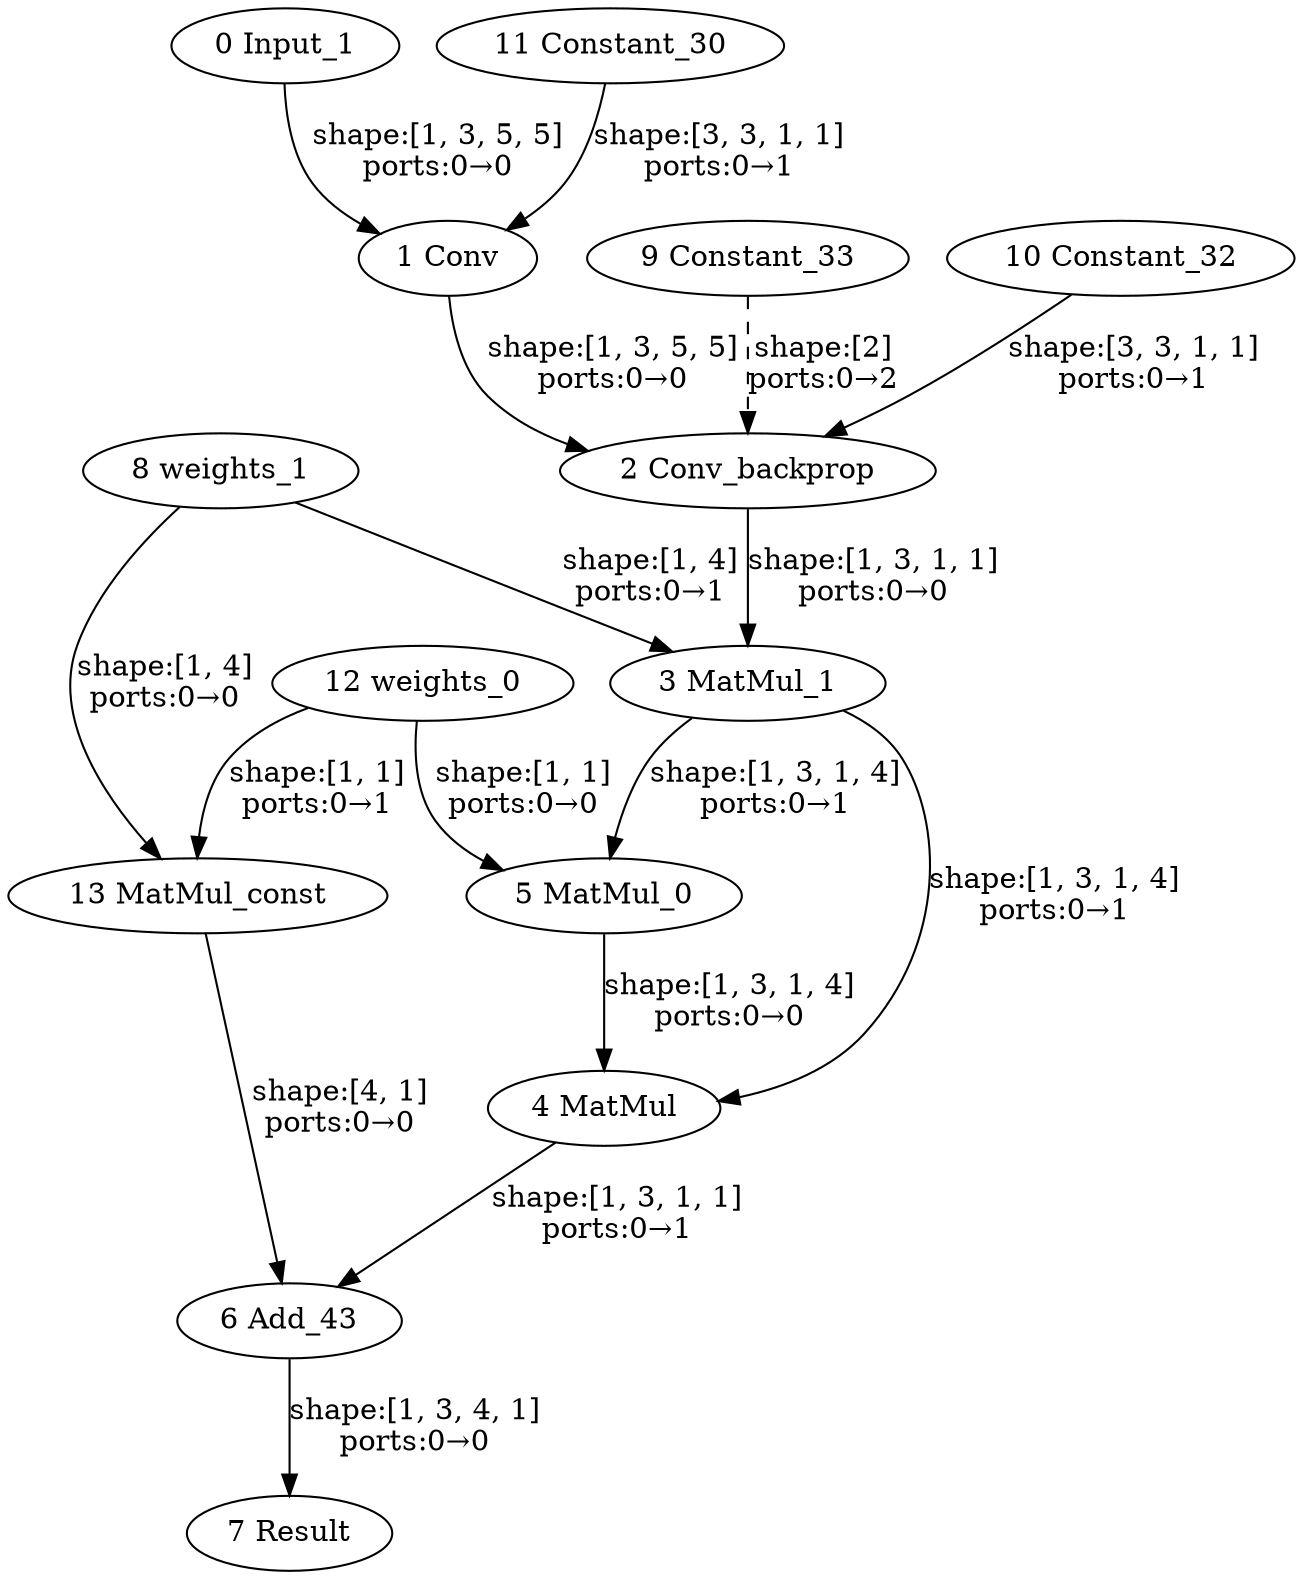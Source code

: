 strict digraph  {
"0 Input_1" [id=0, type=Parameter];
"1 Conv" [id=1, type=Convolution];
"2 Conv_backprop" [id=2, type=ConvolutionBackpropData];
"3 MatMul_1" [id=3, type=MatMul];
"4 MatMul" [id=4, type=MatMul];
"5 MatMul_0" [id=5, type=MatMul];
"6 Add_43" [id=6, type=Add];
"7 Result" [id=7, type=Result];
"8 weights_1" [id=8, type=Constant];
"9 Constant_33" [id=9, type=Constant];
"10 Constant_32" [id=10, type=Constant];
"11 Constant_30" [id=11, type=Constant];
"12 weights_0" [id=12, type=Constant];
"13 MatMul_const" [id=13, type=MatMul];
"0 Input_1" -> "1 Conv"  [label="shape:[1, 3, 5, 5]\nports:0→0", style=solid];
"1 Conv" -> "2 Conv_backprop"  [label="shape:[1, 3, 5, 5]\nports:0→0", style=solid];
"2 Conv_backprop" -> "3 MatMul_1"  [label="shape:[1, 3, 1, 1]\nports:0→0", style=solid];
"3 MatMul_1" -> "4 MatMul"  [label="shape:[1, 3, 1, 4]\nports:0→1", style=solid];
"3 MatMul_1" -> "5 MatMul_0"  [label="shape:[1, 3, 1, 4]\nports:0→1", style=solid];
"4 MatMul" -> "6 Add_43"  [label="shape:[1, 3, 1, 1]\nports:0→1", style=solid];
"5 MatMul_0" -> "4 MatMul"  [label="shape:[1, 3, 1, 4]\nports:0→0", style=solid];
"6 Add_43" -> "7 Result"  [label="shape:[1, 3, 4, 1]\nports:0→0", style=solid];
"8 weights_1" -> "3 MatMul_1"  [label="shape:[1, 4]\nports:0→1", style=solid];
"8 weights_1" -> "13 MatMul_const"  [label="shape:[1, 4]\nports:0→0", style=solid];
"9 Constant_33" -> "2 Conv_backprop"  [label="shape:[2]\nports:0→2", style=dashed];
"10 Constant_32" -> "2 Conv_backprop"  [label="shape:[3, 3, 1, 1]\nports:0→1", style=solid];
"11 Constant_30" -> "1 Conv"  [label="shape:[3, 3, 1, 1]\nports:0→1", style=solid];
"12 weights_0" -> "5 MatMul_0"  [label="shape:[1, 1]\nports:0→0", style=solid];
"12 weights_0" -> "13 MatMul_const"  [label="shape:[1, 1]\nports:0→1", style=solid];
"13 MatMul_const" -> "6 Add_43"  [label="shape:[4, 1]\nports:0→0", style=solid];
}
